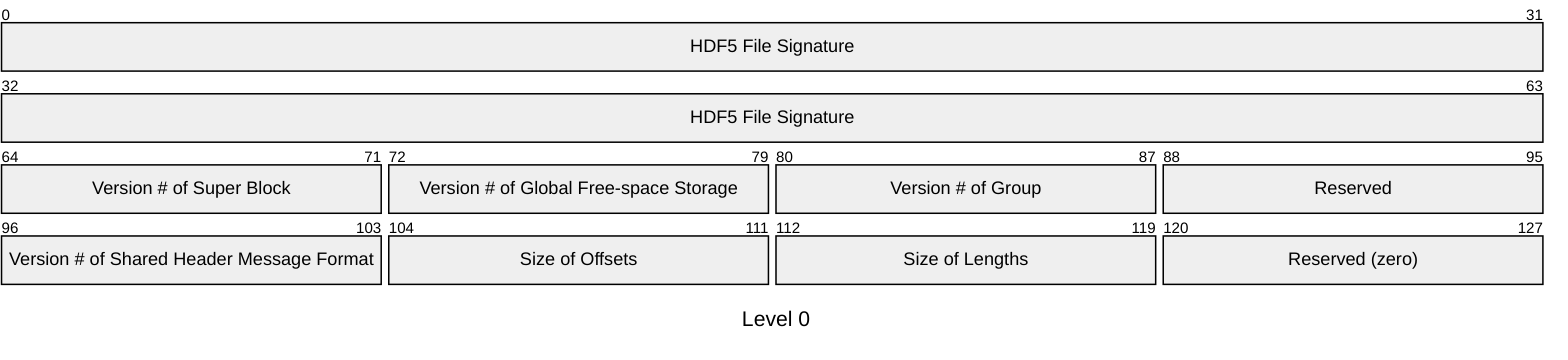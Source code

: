 packet-beta
    title Level 0
        0-31: "HDF5 File Signature"
        32-63: "HDF5 File Signature"        
        64-71: "Version # of Super Block"
        72-79: "Version # of Global Free-space Storage"
        80-87: "Version # of Group"
        88-95: "Reserved"
        96-103: "Version # of Shared Header Message Format"
        104-111: "Size of Offsets"
        112-119: "Size of Lengths"
        120-127: "Reserved (zero)"